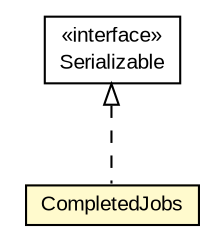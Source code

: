 #!/usr/local/bin/dot
#
# Class diagram 
# Generated by UMLGraph version R5_6-24-gf6e263 (http://www.umlgraph.org/)
#

digraph G {
	edge [fontname="arial",fontsize=10,labelfontname="arial",labelfontsize=10];
	node [fontname="arial",fontsize=10,shape=plaintext];
	nodesep=0.25;
	ranksep=0.5;
	// org.miloss.fgsms.services.interfaces.automatedreportingservice.CompletedJobs
	c228200 [label=<<table title="org.miloss.fgsms.services.interfaces.automatedreportingservice.CompletedJobs" border="0" cellborder="1" cellspacing="0" cellpadding="2" port="p" bgcolor="lemonChiffon" href="./CompletedJobs.html">
		<tr><td><table border="0" cellspacing="0" cellpadding="1">
<tr><td align="center" balign="center"> CompletedJobs </td></tr>
		</table></td></tr>
		</table>>, URL="./CompletedJobs.html", fontname="arial", fontcolor="black", fontsize=10.0];
	//org.miloss.fgsms.services.interfaces.automatedreportingservice.CompletedJobs implements java.io.Serializable
	c229167:p -> c228200:p [dir=back,arrowtail=empty,style=dashed];
	// java.io.Serializable
	c229167 [label=<<table title="java.io.Serializable" border="0" cellborder="1" cellspacing="0" cellpadding="2" port="p" href="http://java.sun.com/j2se/1.4.2/docs/api/java/io/Serializable.html">
		<tr><td><table border="0" cellspacing="0" cellpadding="1">
<tr><td align="center" balign="center"> &#171;interface&#187; </td></tr>
<tr><td align="center" balign="center"> Serializable </td></tr>
		</table></td></tr>
		</table>>, URL="http://java.sun.com/j2se/1.4.2/docs/api/java/io/Serializable.html", fontname="arial", fontcolor="black", fontsize=10.0];
}

